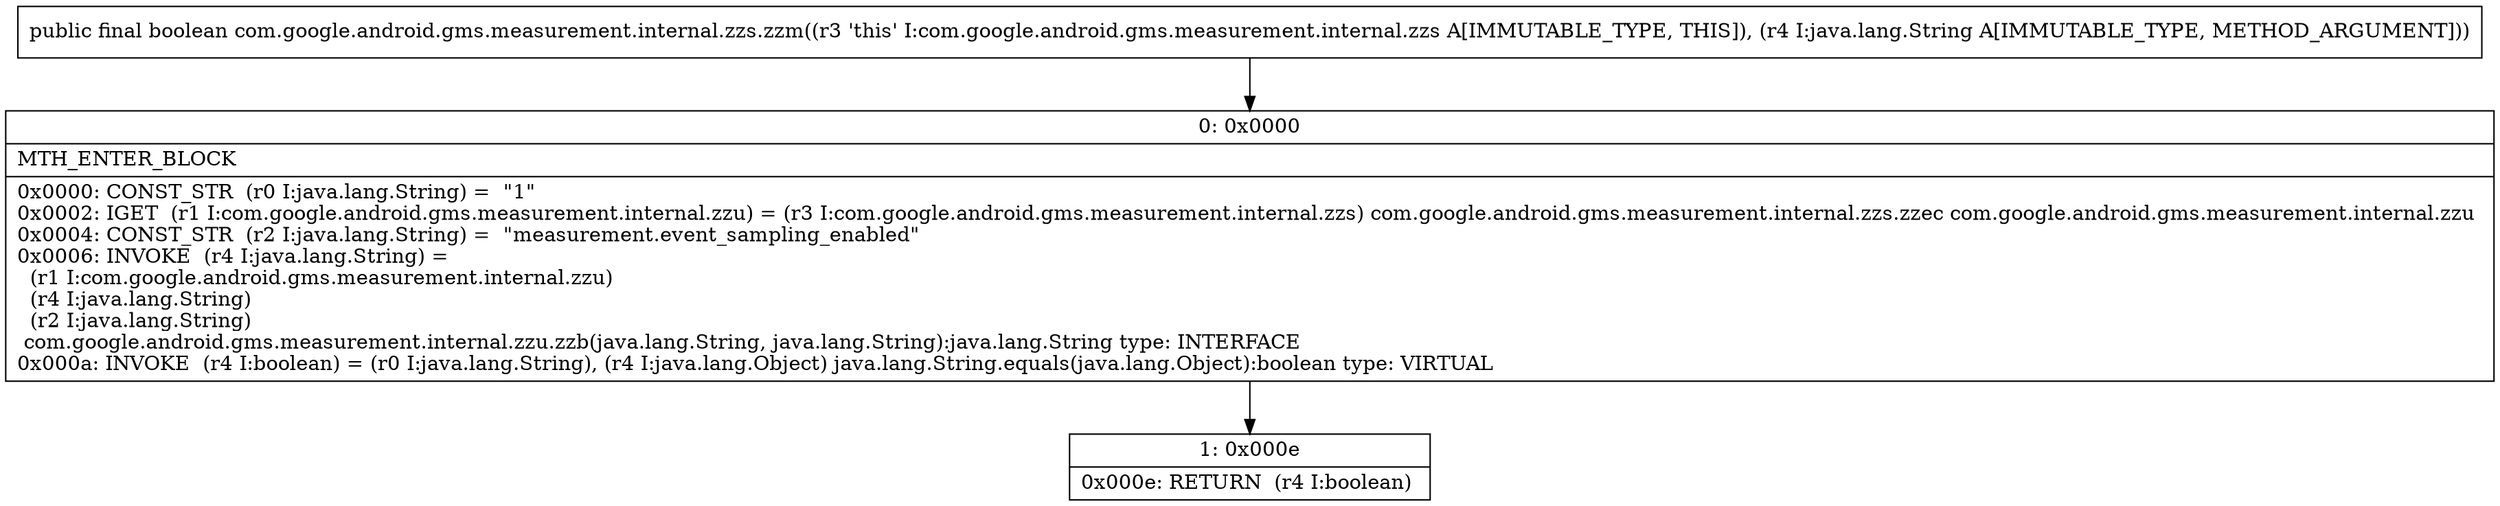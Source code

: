 digraph "CFG forcom.google.android.gms.measurement.internal.zzs.zzm(Ljava\/lang\/String;)Z" {
Node_0 [shape=record,label="{0\:\ 0x0000|MTH_ENTER_BLOCK\l|0x0000: CONST_STR  (r0 I:java.lang.String) =  \"1\" \l0x0002: IGET  (r1 I:com.google.android.gms.measurement.internal.zzu) = (r3 I:com.google.android.gms.measurement.internal.zzs) com.google.android.gms.measurement.internal.zzs.zzec com.google.android.gms.measurement.internal.zzu \l0x0004: CONST_STR  (r2 I:java.lang.String) =  \"measurement.event_sampling_enabled\" \l0x0006: INVOKE  (r4 I:java.lang.String) = \l  (r1 I:com.google.android.gms.measurement.internal.zzu)\l  (r4 I:java.lang.String)\l  (r2 I:java.lang.String)\l com.google.android.gms.measurement.internal.zzu.zzb(java.lang.String, java.lang.String):java.lang.String type: INTERFACE \l0x000a: INVOKE  (r4 I:boolean) = (r0 I:java.lang.String), (r4 I:java.lang.Object) java.lang.String.equals(java.lang.Object):boolean type: VIRTUAL \l}"];
Node_1 [shape=record,label="{1\:\ 0x000e|0x000e: RETURN  (r4 I:boolean) \l}"];
MethodNode[shape=record,label="{public final boolean com.google.android.gms.measurement.internal.zzs.zzm((r3 'this' I:com.google.android.gms.measurement.internal.zzs A[IMMUTABLE_TYPE, THIS]), (r4 I:java.lang.String A[IMMUTABLE_TYPE, METHOD_ARGUMENT])) }"];
MethodNode -> Node_0;
Node_0 -> Node_1;
}


